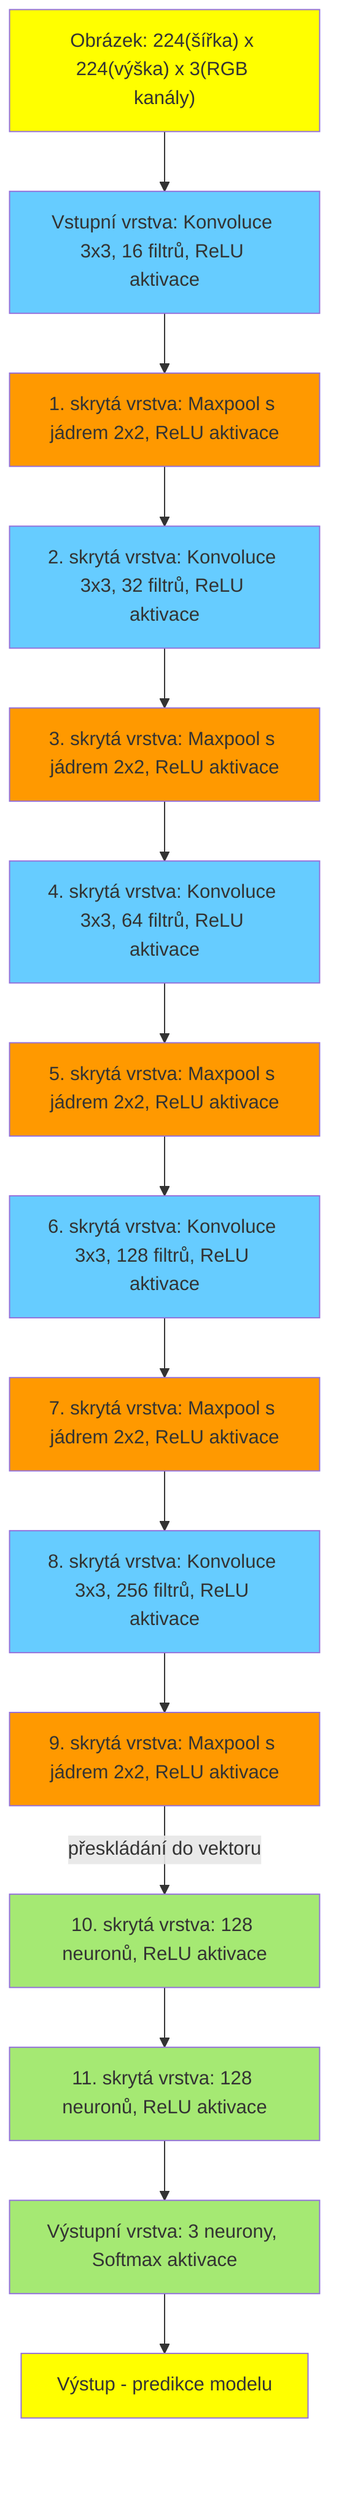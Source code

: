 flowchart TD
    classDef blue fill:#66ccff
    classDef yellow fill:yellow
    classDef orange fill:#ff9900
    classDef green fill:#a5e973

    A["Obrázek: 224(šířka) x 224(výška) x 3(RGB kanály)"]:::yellow --> B
    B[Vstupní vrstva: Konvoluce 3x3, 16 filtrů, ReLU aktivace]:::blue -->  C
    C[1. skrytá vrstva: Maxpool s jádrem 2x2, ReLU aktivace]:::orange -->  D
    D[2. skrytá vrstva: Konvoluce 3x3, 32 filtrů, ReLU aktivace]:::blue -->  E
    E[3. skrytá vrstva: Maxpool s jádrem 2x2, ReLU aktivace]:::orange -->  F 
    F[4. skrytá vrstva: Konvoluce 3x3, 64 filtrů, ReLU aktivace]:::blue -->  G
    G[5. skrytá vrstva: Maxpool s jádrem 2x2, ReLU aktivace]:::orange -->  H 
    H[6. skrytá vrstva: Konvoluce 3x3, 128 filtrů, ReLU aktivace]:::blue -->  I
    I[7. skrytá vrstva: Maxpool s jádrem 2x2, ReLU aktivace]:::orange -->  J 
    J[8. skrytá vrstva: Konvoluce 3x3, 256 filtrů, ReLU aktivace]:::blue -->  K
    K[9. skrytá vrstva: Maxpool s jádrem 2x2, ReLU aktivace]:::orange --> |přeskládání do vektoru| L 
    L[10. skrytá vrstva: 128 neuronů, ReLU aktivace]:::green --> M
    M[11. skrytá vrstva: 128 neuronů, ReLU aktivace]:::green --> N
    N[Výstupní vrstva: 3 neurony, Softmax aktivace]:::green --> O
    O[Výstup - predikce modelu]:::yellow